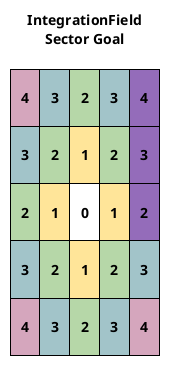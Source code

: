 @startuml int_field_sector_to_sector_0

title
IntegrationField
Sector Goal

|<#d5a6bd>\n   4   \n|<#a2c4c9>\n   3   \n|<#b6d7a8>\n   2   \n|<#a2c4c9>\n   3   \n|<#946cba>\n   4   \n|
|<#a2c4c9>\n   3   \n|<#b6d7a8>\n   2   \n|<#ffe599>\n   1   \n|<#b6d7a8>\n   2   \n|<#946cba>\n   3   \n|
|<#b6d7a8>\n   2   \n|<#ffe599>\n   1   \n|\n   0   \n|<#ffe599>\n   1   \n|<#946cba>\n   2   \n|
|<#a2c4c9>\n   3   \n|<#b6d7a8>\n   2   \n|<#ffe599>\n   1   \n|<#b6d7a8>\n   2   \n|<#a2c4c9>\n   3   \n|
|<#d5a6bd>\n   4   \n|<#a2c4c9>\n   3   \n|<#b6d7a8>\n   2   \n|<#a2c4c9>\n   3   \n|<#d5a6bd>\n   4   \n|
end title
@enduml
